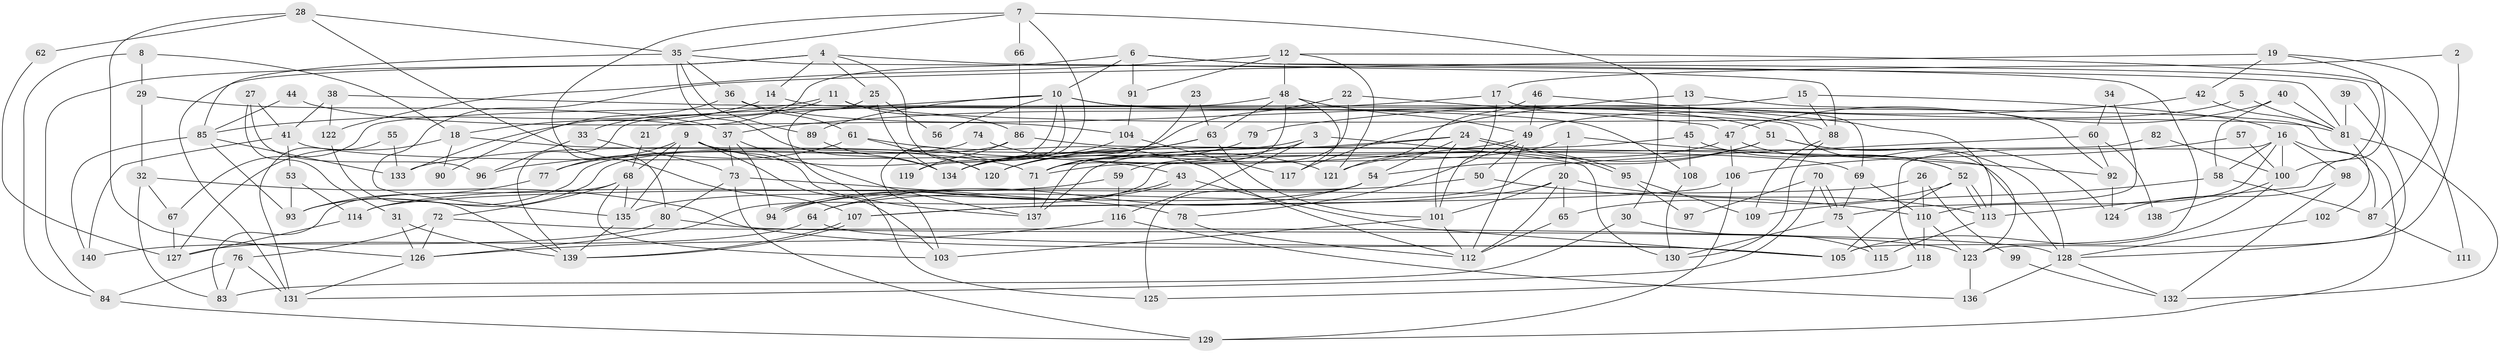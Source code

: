 // Generated by graph-tools (version 1.1) at 2025/26/03/09/25 03:26:21]
// undirected, 140 vertices, 280 edges
graph export_dot {
graph [start="1"]
  node [color=gray90,style=filled];
  1;
  2;
  3;
  4;
  5;
  6;
  7;
  8;
  9;
  10;
  11;
  12;
  13;
  14;
  15;
  16;
  17;
  18;
  19;
  20;
  21;
  22;
  23;
  24;
  25;
  26;
  27;
  28;
  29;
  30;
  31;
  32;
  33;
  34;
  35;
  36;
  37;
  38;
  39;
  40;
  41;
  42;
  43;
  44;
  45;
  46;
  47;
  48;
  49;
  50;
  51;
  52;
  53;
  54;
  55;
  56;
  57;
  58;
  59;
  60;
  61;
  62;
  63;
  64;
  65;
  66;
  67;
  68;
  69;
  70;
  71;
  72;
  73;
  74;
  75;
  76;
  77;
  78;
  79;
  80;
  81;
  82;
  83;
  84;
  85;
  86;
  87;
  88;
  89;
  90;
  91;
  92;
  93;
  94;
  95;
  96;
  97;
  98;
  99;
  100;
  101;
  102;
  103;
  104;
  105;
  106;
  107;
  108;
  109;
  110;
  111;
  112;
  113;
  114;
  115;
  116;
  117;
  118;
  119;
  120;
  121;
  122;
  123;
  124;
  125;
  126;
  127;
  128;
  129;
  130;
  131;
  132;
  133;
  134;
  135;
  136;
  137;
  138;
  139;
  140;
  1 -- 20;
  1 -- 71;
  1 -- 92;
  2 -- 17;
  2 -- 128;
  3 -- 116;
  3 -- 133;
  3 -- 71;
  3 -- 130;
  4 -- 88;
  4 -- 25;
  4 -- 14;
  4 -- 84;
  4 -- 120;
  4 -- 131;
  5 -- 81;
  5 -- 49;
  6 -- 10;
  6 -- 105;
  6 -- 91;
  6 -- 100;
  6 -- 133;
  7 -- 35;
  7 -- 119;
  7 -- 30;
  7 -- 66;
  7 -- 80;
  8 -- 84;
  8 -- 29;
  8 -- 18;
  9 -- 135;
  9 -- 68;
  9 -- 43;
  9 -- 77;
  9 -- 103;
  9 -- 137;
  10 -- 89;
  10 -- 103;
  10 -- 21;
  10 -- 56;
  10 -- 88;
  10 -- 119;
  10 -- 129;
  11 -- 33;
  11 -- 85;
  11 -- 81;
  11 -- 86;
  12 -- 91;
  12 -- 48;
  12 -- 111;
  12 -- 121;
  12 -- 122;
  13 -- 45;
  13 -- 92;
  13 -- 117;
  14 -- 18;
  14 -- 123;
  15 -- 16;
  15 -- 88;
  15 -- 67;
  16 -- 100;
  16 -- 87;
  16 -- 58;
  16 -- 98;
  16 -- 110;
  16 -- 118;
  17 -- 37;
  17 -- 101;
  17 -- 69;
  18 -- 71;
  18 -- 90;
  18 -- 127;
  19 -- 135;
  19 -- 113;
  19 -- 42;
  19 -- 87;
  20 -- 112;
  20 -- 101;
  20 -- 65;
  20 -- 107;
  20 -- 113;
  21 -- 68;
  22 -- 47;
  22 -- 137;
  22 -- 134;
  23 -- 71;
  23 -- 63;
  24 -- 120;
  24 -- 95;
  24 -- 95;
  24 -- 54;
  24 -- 101;
  24 -- 137;
  25 -- 134;
  25 -- 125;
  25 -- 56;
  26 -- 110;
  26 -- 114;
  26 -- 99;
  27 -- 41;
  27 -- 31;
  27 -- 96;
  28 -- 126;
  28 -- 107;
  28 -- 35;
  28 -- 62;
  29 -- 37;
  29 -- 32;
  30 -- 83;
  30 -- 115;
  31 -- 139;
  31 -- 126;
  32 -- 67;
  32 -- 105;
  32 -- 83;
  33 -- 73;
  33 -- 96;
  34 -- 60;
  34 -- 75;
  35 -- 134;
  35 -- 36;
  35 -- 81;
  35 -- 85;
  35 -- 89;
  36 -- 51;
  36 -- 61;
  36 -- 90;
  37 -- 137;
  37 -- 73;
  37 -- 94;
  38 -- 122;
  38 -- 108;
  38 -- 41;
  39 -- 123;
  39 -- 81;
  40 -- 47;
  40 -- 81;
  40 -- 58;
  41 -- 69;
  41 -- 53;
  41 -- 140;
  42 -- 81;
  42 -- 79;
  43 -- 94;
  43 -- 94;
  43 -- 105;
  44 -- 104;
  44 -- 85;
  45 -- 52;
  45 -- 134;
  45 -- 108;
  46 -- 49;
  46 -- 113;
  46 -- 121;
  47 -- 106;
  47 -- 52;
  47 -- 59;
  48 -- 71;
  48 -- 49;
  48 -- 63;
  48 -- 117;
  48 -- 139;
  49 -- 112;
  49 -- 50;
  49 -- 78;
  49 -- 96;
  50 -- 94;
  50 -- 110;
  51 -- 121;
  51 -- 54;
  51 -- 124;
  51 -- 128;
  52 -- 65;
  52 -- 113;
  52 -- 113;
  52 -- 105;
  53 -- 93;
  53 -- 114;
  54 -- 64;
  54 -- 125;
  54 -- 135;
  55 -- 131;
  55 -- 133;
  57 -- 100;
  57 -- 106;
  58 -- 87;
  58 -- 109;
  59 -- 116;
  59 -- 114;
  60 -- 64;
  60 -- 92;
  60 -- 138;
  61 -- 120;
  61 -- 77;
  61 -- 112;
  62 -- 127;
  63 -- 101;
  63 -- 120;
  63 -- 134;
  64 -- 127;
  64 -- 105;
  65 -- 112;
  66 -- 86;
  67 -- 127;
  68 -- 83;
  68 -- 135;
  68 -- 72;
  68 -- 103;
  69 -- 75;
  69 -- 110;
  70 -- 75;
  70 -- 75;
  70 -- 131;
  70 -- 97;
  71 -- 137;
  72 -- 123;
  72 -- 76;
  72 -- 126;
  73 -- 78;
  73 -- 80;
  73 -- 129;
  74 -- 93;
  74 -- 121;
  75 -- 115;
  75 -- 130;
  76 -- 84;
  76 -- 83;
  76 -- 131;
  77 -- 93;
  78 -- 112;
  79 -- 120;
  80 -- 128;
  80 -- 140;
  81 -- 102;
  81 -- 132;
  82 -- 100;
  82 -- 126;
  84 -- 129;
  85 -- 140;
  85 -- 93;
  85 -- 133;
  86 -- 93;
  86 -- 119;
  86 -- 128;
  87 -- 111;
  88 -- 130;
  88 -- 109;
  89 -- 134;
  91 -- 104;
  92 -- 124;
  95 -- 109;
  95 -- 97;
  98 -- 132;
  98 -- 124;
  99 -- 132;
  100 -- 105;
  100 -- 138;
  101 -- 103;
  101 -- 112;
  102 -- 128;
  104 -- 134;
  104 -- 117;
  106 -- 129;
  106 -- 107;
  107 -- 139;
  107 -- 139;
  108 -- 130;
  110 -- 118;
  110 -- 123;
  113 -- 115;
  114 -- 127;
  116 -- 126;
  116 -- 136;
  118 -- 125;
  122 -- 139;
  123 -- 136;
  126 -- 131;
  128 -- 132;
  128 -- 136;
  135 -- 139;
}
